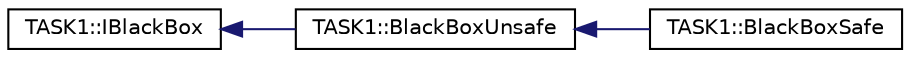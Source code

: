 digraph "Graphical Class Hierarchy"
{
 // LATEX_PDF_SIZE
  edge [fontname="Helvetica",fontsize="10",labelfontname="Helvetica",labelfontsize="10"];
  node [fontname="Helvetica",fontsize="10",shape=record];
  rankdir="LR";
  Node0 [label="TASK1::IBlackBox",height=0.2,width=0.4,color="black", fillcolor="white", style="filled",URL="$de/d87/classTASK1_1_1IBlackBox.html",tooltip="Interface class for password check classes."];
  Node0 -> Node1 [dir="back",color="midnightblue",fontsize="10",style="solid",fontname="Helvetica"];
  Node1 [label="TASK1::BlackBoxUnsafe",height=0.2,width=0.4,color="black", fillcolor="white", style="filled",URL="$d9/df4/classTASK1_1_1BlackBoxUnsafe.html",tooltip="Implements a unsafe password checker where the password is stored as plan text."];
  Node1 -> Node2 [dir="back",color="midnightblue",fontsize="10",style="solid",fontname="Helvetica"];
  Node2 [label="TASK1::BlackBoxSafe",height=0.2,width=0.4,color="black", fillcolor="white", style="filled",URL="$dd/db4/classTASK1_1_1BlackBoxSafe.html",tooltip="Implements a more safe password checker where only the password's checksum is stored."];
}
